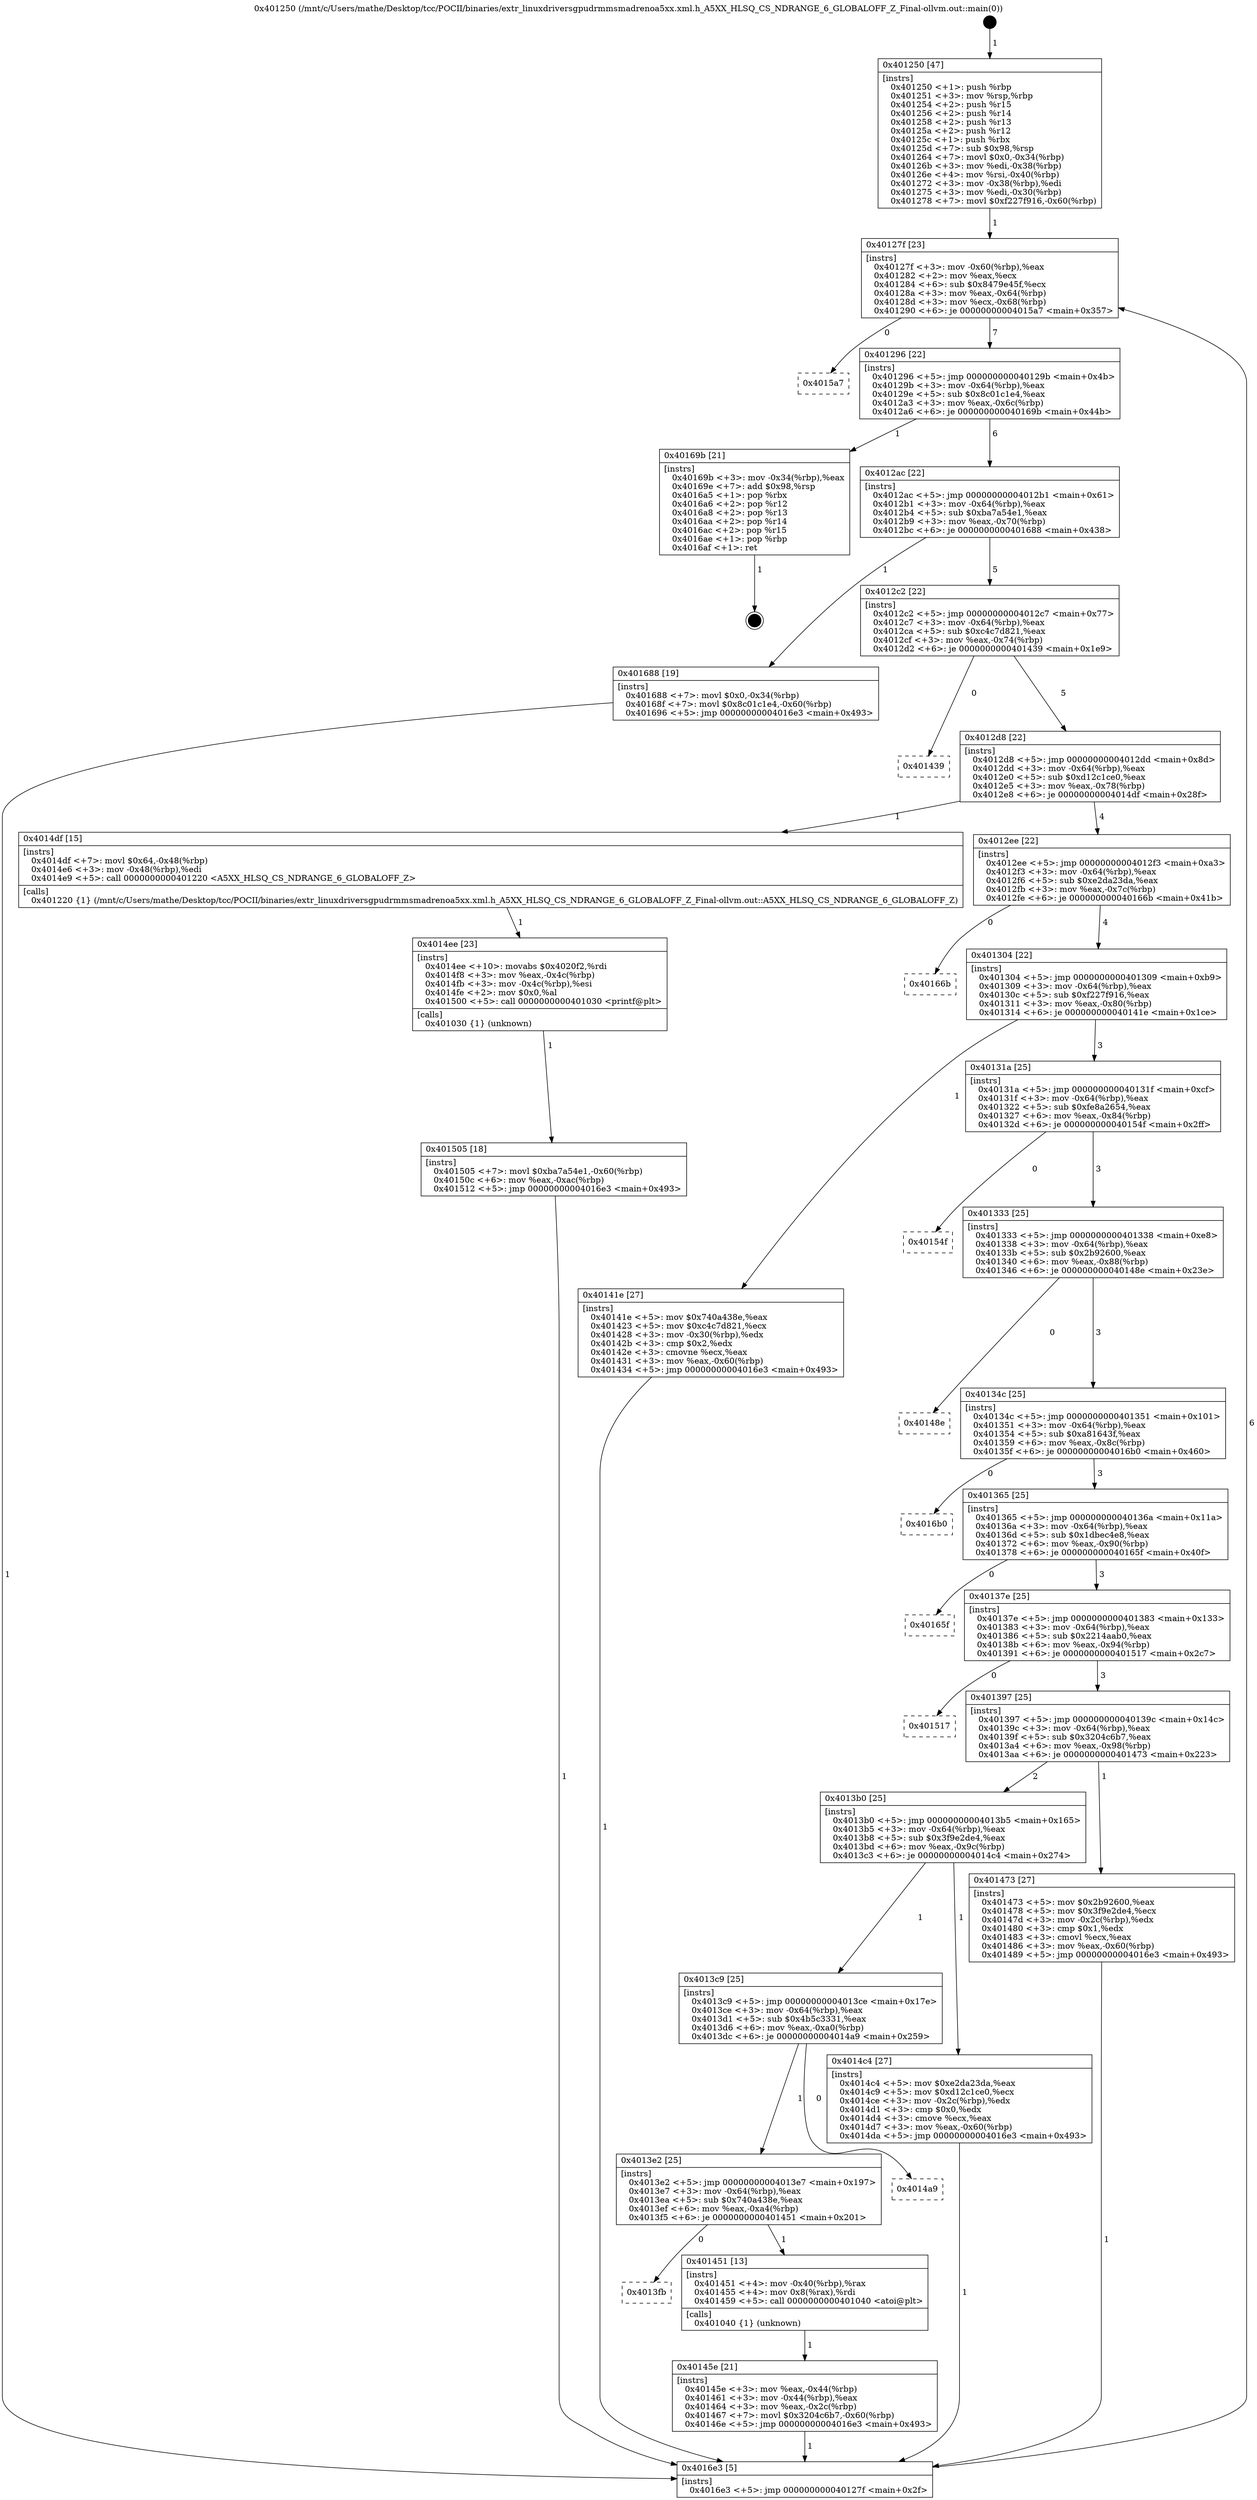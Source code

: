 digraph "0x401250" {
  label = "0x401250 (/mnt/c/Users/mathe/Desktop/tcc/POCII/binaries/extr_linuxdriversgpudrmmsmadrenoa5xx.xml.h_A5XX_HLSQ_CS_NDRANGE_6_GLOBALOFF_Z_Final-ollvm.out::main(0))"
  labelloc = "t"
  node[shape=record]

  Entry [label="",width=0.3,height=0.3,shape=circle,fillcolor=black,style=filled]
  "0x40127f" [label="{
     0x40127f [23]\l
     | [instrs]\l
     &nbsp;&nbsp;0x40127f \<+3\>: mov -0x60(%rbp),%eax\l
     &nbsp;&nbsp;0x401282 \<+2\>: mov %eax,%ecx\l
     &nbsp;&nbsp;0x401284 \<+6\>: sub $0x8479e45f,%ecx\l
     &nbsp;&nbsp;0x40128a \<+3\>: mov %eax,-0x64(%rbp)\l
     &nbsp;&nbsp;0x40128d \<+3\>: mov %ecx,-0x68(%rbp)\l
     &nbsp;&nbsp;0x401290 \<+6\>: je 00000000004015a7 \<main+0x357\>\l
  }"]
  "0x4015a7" [label="{
     0x4015a7\l
  }", style=dashed]
  "0x401296" [label="{
     0x401296 [22]\l
     | [instrs]\l
     &nbsp;&nbsp;0x401296 \<+5\>: jmp 000000000040129b \<main+0x4b\>\l
     &nbsp;&nbsp;0x40129b \<+3\>: mov -0x64(%rbp),%eax\l
     &nbsp;&nbsp;0x40129e \<+5\>: sub $0x8c01c1e4,%eax\l
     &nbsp;&nbsp;0x4012a3 \<+3\>: mov %eax,-0x6c(%rbp)\l
     &nbsp;&nbsp;0x4012a6 \<+6\>: je 000000000040169b \<main+0x44b\>\l
  }"]
  Exit [label="",width=0.3,height=0.3,shape=circle,fillcolor=black,style=filled,peripheries=2]
  "0x40169b" [label="{
     0x40169b [21]\l
     | [instrs]\l
     &nbsp;&nbsp;0x40169b \<+3\>: mov -0x34(%rbp),%eax\l
     &nbsp;&nbsp;0x40169e \<+7\>: add $0x98,%rsp\l
     &nbsp;&nbsp;0x4016a5 \<+1\>: pop %rbx\l
     &nbsp;&nbsp;0x4016a6 \<+2\>: pop %r12\l
     &nbsp;&nbsp;0x4016a8 \<+2\>: pop %r13\l
     &nbsp;&nbsp;0x4016aa \<+2\>: pop %r14\l
     &nbsp;&nbsp;0x4016ac \<+2\>: pop %r15\l
     &nbsp;&nbsp;0x4016ae \<+1\>: pop %rbp\l
     &nbsp;&nbsp;0x4016af \<+1\>: ret\l
  }"]
  "0x4012ac" [label="{
     0x4012ac [22]\l
     | [instrs]\l
     &nbsp;&nbsp;0x4012ac \<+5\>: jmp 00000000004012b1 \<main+0x61\>\l
     &nbsp;&nbsp;0x4012b1 \<+3\>: mov -0x64(%rbp),%eax\l
     &nbsp;&nbsp;0x4012b4 \<+5\>: sub $0xba7a54e1,%eax\l
     &nbsp;&nbsp;0x4012b9 \<+3\>: mov %eax,-0x70(%rbp)\l
     &nbsp;&nbsp;0x4012bc \<+6\>: je 0000000000401688 \<main+0x438\>\l
  }"]
  "0x401505" [label="{
     0x401505 [18]\l
     | [instrs]\l
     &nbsp;&nbsp;0x401505 \<+7\>: movl $0xba7a54e1,-0x60(%rbp)\l
     &nbsp;&nbsp;0x40150c \<+6\>: mov %eax,-0xac(%rbp)\l
     &nbsp;&nbsp;0x401512 \<+5\>: jmp 00000000004016e3 \<main+0x493\>\l
  }"]
  "0x401688" [label="{
     0x401688 [19]\l
     | [instrs]\l
     &nbsp;&nbsp;0x401688 \<+7\>: movl $0x0,-0x34(%rbp)\l
     &nbsp;&nbsp;0x40168f \<+7\>: movl $0x8c01c1e4,-0x60(%rbp)\l
     &nbsp;&nbsp;0x401696 \<+5\>: jmp 00000000004016e3 \<main+0x493\>\l
  }"]
  "0x4012c2" [label="{
     0x4012c2 [22]\l
     | [instrs]\l
     &nbsp;&nbsp;0x4012c2 \<+5\>: jmp 00000000004012c7 \<main+0x77\>\l
     &nbsp;&nbsp;0x4012c7 \<+3\>: mov -0x64(%rbp),%eax\l
     &nbsp;&nbsp;0x4012ca \<+5\>: sub $0xc4c7d821,%eax\l
     &nbsp;&nbsp;0x4012cf \<+3\>: mov %eax,-0x74(%rbp)\l
     &nbsp;&nbsp;0x4012d2 \<+6\>: je 0000000000401439 \<main+0x1e9\>\l
  }"]
  "0x4014ee" [label="{
     0x4014ee [23]\l
     | [instrs]\l
     &nbsp;&nbsp;0x4014ee \<+10\>: movabs $0x4020f2,%rdi\l
     &nbsp;&nbsp;0x4014f8 \<+3\>: mov %eax,-0x4c(%rbp)\l
     &nbsp;&nbsp;0x4014fb \<+3\>: mov -0x4c(%rbp),%esi\l
     &nbsp;&nbsp;0x4014fe \<+2\>: mov $0x0,%al\l
     &nbsp;&nbsp;0x401500 \<+5\>: call 0000000000401030 \<printf@plt\>\l
     | [calls]\l
     &nbsp;&nbsp;0x401030 \{1\} (unknown)\l
  }"]
  "0x401439" [label="{
     0x401439\l
  }", style=dashed]
  "0x4012d8" [label="{
     0x4012d8 [22]\l
     | [instrs]\l
     &nbsp;&nbsp;0x4012d8 \<+5\>: jmp 00000000004012dd \<main+0x8d\>\l
     &nbsp;&nbsp;0x4012dd \<+3\>: mov -0x64(%rbp),%eax\l
     &nbsp;&nbsp;0x4012e0 \<+5\>: sub $0xd12c1ce0,%eax\l
     &nbsp;&nbsp;0x4012e5 \<+3\>: mov %eax,-0x78(%rbp)\l
     &nbsp;&nbsp;0x4012e8 \<+6\>: je 00000000004014df \<main+0x28f\>\l
  }"]
  "0x40145e" [label="{
     0x40145e [21]\l
     | [instrs]\l
     &nbsp;&nbsp;0x40145e \<+3\>: mov %eax,-0x44(%rbp)\l
     &nbsp;&nbsp;0x401461 \<+3\>: mov -0x44(%rbp),%eax\l
     &nbsp;&nbsp;0x401464 \<+3\>: mov %eax,-0x2c(%rbp)\l
     &nbsp;&nbsp;0x401467 \<+7\>: movl $0x3204c6b7,-0x60(%rbp)\l
     &nbsp;&nbsp;0x40146e \<+5\>: jmp 00000000004016e3 \<main+0x493\>\l
  }"]
  "0x4014df" [label="{
     0x4014df [15]\l
     | [instrs]\l
     &nbsp;&nbsp;0x4014df \<+7\>: movl $0x64,-0x48(%rbp)\l
     &nbsp;&nbsp;0x4014e6 \<+3\>: mov -0x48(%rbp),%edi\l
     &nbsp;&nbsp;0x4014e9 \<+5\>: call 0000000000401220 \<A5XX_HLSQ_CS_NDRANGE_6_GLOBALOFF_Z\>\l
     | [calls]\l
     &nbsp;&nbsp;0x401220 \{1\} (/mnt/c/Users/mathe/Desktop/tcc/POCII/binaries/extr_linuxdriversgpudrmmsmadrenoa5xx.xml.h_A5XX_HLSQ_CS_NDRANGE_6_GLOBALOFF_Z_Final-ollvm.out::A5XX_HLSQ_CS_NDRANGE_6_GLOBALOFF_Z)\l
  }"]
  "0x4012ee" [label="{
     0x4012ee [22]\l
     | [instrs]\l
     &nbsp;&nbsp;0x4012ee \<+5\>: jmp 00000000004012f3 \<main+0xa3\>\l
     &nbsp;&nbsp;0x4012f3 \<+3\>: mov -0x64(%rbp),%eax\l
     &nbsp;&nbsp;0x4012f6 \<+5\>: sub $0xe2da23da,%eax\l
     &nbsp;&nbsp;0x4012fb \<+3\>: mov %eax,-0x7c(%rbp)\l
     &nbsp;&nbsp;0x4012fe \<+6\>: je 000000000040166b \<main+0x41b\>\l
  }"]
  "0x4013fb" [label="{
     0x4013fb\l
  }", style=dashed]
  "0x40166b" [label="{
     0x40166b\l
  }", style=dashed]
  "0x401304" [label="{
     0x401304 [22]\l
     | [instrs]\l
     &nbsp;&nbsp;0x401304 \<+5\>: jmp 0000000000401309 \<main+0xb9\>\l
     &nbsp;&nbsp;0x401309 \<+3\>: mov -0x64(%rbp),%eax\l
     &nbsp;&nbsp;0x40130c \<+5\>: sub $0xf227f916,%eax\l
     &nbsp;&nbsp;0x401311 \<+3\>: mov %eax,-0x80(%rbp)\l
     &nbsp;&nbsp;0x401314 \<+6\>: je 000000000040141e \<main+0x1ce\>\l
  }"]
  "0x401451" [label="{
     0x401451 [13]\l
     | [instrs]\l
     &nbsp;&nbsp;0x401451 \<+4\>: mov -0x40(%rbp),%rax\l
     &nbsp;&nbsp;0x401455 \<+4\>: mov 0x8(%rax),%rdi\l
     &nbsp;&nbsp;0x401459 \<+5\>: call 0000000000401040 \<atoi@plt\>\l
     | [calls]\l
     &nbsp;&nbsp;0x401040 \{1\} (unknown)\l
  }"]
  "0x40141e" [label="{
     0x40141e [27]\l
     | [instrs]\l
     &nbsp;&nbsp;0x40141e \<+5\>: mov $0x740a438e,%eax\l
     &nbsp;&nbsp;0x401423 \<+5\>: mov $0xc4c7d821,%ecx\l
     &nbsp;&nbsp;0x401428 \<+3\>: mov -0x30(%rbp),%edx\l
     &nbsp;&nbsp;0x40142b \<+3\>: cmp $0x2,%edx\l
     &nbsp;&nbsp;0x40142e \<+3\>: cmovne %ecx,%eax\l
     &nbsp;&nbsp;0x401431 \<+3\>: mov %eax,-0x60(%rbp)\l
     &nbsp;&nbsp;0x401434 \<+5\>: jmp 00000000004016e3 \<main+0x493\>\l
  }"]
  "0x40131a" [label="{
     0x40131a [25]\l
     | [instrs]\l
     &nbsp;&nbsp;0x40131a \<+5\>: jmp 000000000040131f \<main+0xcf\>\l
     &nbsp;&nbsp;0x40131f \<+3\>: mov -0x64(%rbp),%eax\l
     &nbsp;&nbsp;0x401322 \<+5\>: sub $0xfe8a2654,%eax\l
     &nbsp;&nbsp;0x401327 \<+6\>: mov %eax,-0x84(%rbp)\l
     &nbsp;&nbsp;0x40132d \<+6\>: je 000000000040154f \<main+0x2ff\>\l
  }"]
  "0x4016e3" [label="{
     0x4016e3 [5]\l
     | [instrs]\l
     &nbsp;&nbsp;0x4016e3 \<+5\>: jmp 000000000040127f \<main+0x2f\>\l
  }"]
  "0x401250" [label="{
     0x401250 [47]\l
     | [instrs]\l
     &nbsp;&nbsp;0x401250 \<+1\>: push %rbp\l
     &nbsp;&nbsp;0x401251 \<+3\>: mov %rsp,%rbp\l
     &nbsp;&nbsp;0x401254 \<+2\>: push %r15\l
     &nbsp;&nbsp;0x401256 \<+2\>: push %r14\l
     &nbsp;&nbsp;0x401258 \<+2\>: push %r13\l
     &nbsp;&nbsp;0x40125a \<+2\>: push %r12\l
     &nbsp;&nbsp;0x40125c \<+1\>: push %rbx\l
     &nbsp;&nbsp;0x40125d \<+7\>: sub $0x98,%rsp\l
     &nbsp;&nbsp;0x401264 \<+7\>: movl $0x0,-0x34(%rbp)\l
     &nbsp;&nbsp;0x40126b \<+3\>: mov %edi,-0x38(%rbp)\l
     &nbsp;&nbsp;0x40126e \<+4\>: mov %rsi,-0x40(%rbp)\l
     &nbsp;&nbsp;0x401272 \<+3\>: mov -0x38(%rbp),%edi\l
     &nbsp;&nbsp;0x401275 \<+3\>: mov %edi,-0x30(%rbp)\l
     &nbsp;&nbsp;0x401278 \<+7\>: movl $0xf227f916,-0x60(%rbp)\l
  }"]
  "0x4013e2" [label="{
     0x4013e2 [25]\l
     | [instrs]\l
     &nbsp;&nbsp;0x4013e2 \<+5\>: jmp 00000000004013e7 \<main+0x197\>\l
     &nbsp;&nbsp;0x4013e7 \<+3\>: mov -0x64(%rbp),%eax\l
     &nbsp;&nbsp;0x4013ea \<+5\>: sub $0x740a438e,%eax\l
     &nbsp;&nbsp;0x4013ef \<+6\>: mov %eax,-0xa4(%rbp)\l
     &nbsp;&nbsp;0x4013f5 \<+6\>: je 0000000000401451 \<main+0x201\>\l
  }"]
  "0x40154f" [label="{
     0x40154f\l
  }", style=dashed]
  "0x401333" [label="{
     0x401333 [25]\l
     | [instrs]\l
     &nbsp;&nbsp;0x401333 \<+5\>: jmp 0000000000401338 \<main+0xe8\>\l
     &nbsp;&nbsp;0x401338 \<+3\>: mov -0x64(%rbp),%eax\l
     &nbsp;&nbsp;0x40133b \<+5\>: sub $0x2b92600,%eax\l
     &nbsp;&nbsp;0x401340 \<+6\>: mov %eax,-0x88(%rbp)\l
     &nbsp;&nbsp;0x401346 \<+6\>: je 000000000040148e \<main+0x23e\>\l
  }"]
  "0x4014a9" [label="{
     0x4014a9\l
  }", style=dashed]
  "0x40148e" [label="{
     0x40148e\l
  }", style=dashed]
  "0x40134c" [label="{
     0x40134c [25]\l
     | [instrs]\l
     &nbsp;&nbsp;0x40134c \<+5\>: jmp 0000000000401351 \<main+0x101\>\l
     &nbsp;&nbsp;0x401351 \<+3\>: mov -0x64(%rbp),%eax\l
     &nbsp;&nbsp;0x401354 \<+5\>: sub $0xa81643f,%eax\l
     &nbsp;&nbsp;0x401359 \<+6\>: mov %eax,-0x8c(%rbp)\l
     &nbsp;&nbsp;0x40135f \<+6\>: je 00000000004016b0 \<main+0x460\>\l
  }"]
  "0x4013c9" [label="{
     0x4013c9 [25]\l
     | [instrs]\l
     &nbsp;&nbsp;0x4013c9 \<+5\>: jmp 00000000004013ce \<main+0x17e\>\l
     &nbsp;&nbsp;0x4013ce \<+3\>: mov -0x64(%rbp),%eax\l
     &nbsp;&nbsp;0x4013d1 \<+5\>: sub $0x4b5c3331,%eax\l
     &nbsp;&nbsp;0x4013d6 \<+6\>: mov %eax,-0xa0(%rbp)\l
     &nbsp;&nbsp;0x4013dc \<+6\>: je 00000000004014a9 \<main+0x259\>\l
  }"]
  "0x4016b0" [label="{
     0x4016b0\l
  }", style=dashed]
  "0x401365" [label="{
     0x401365 [25]\l
     | [instrs]\l
     &nbsp;&nbsp;0x401365 \<+5\>: jmp 000000000040136a \<main+0x11a\>\l
     &nbsp;&nbsp;0x40136a \<+3\>: mov -0x64(%rbp),%eax\l
     &nbsp;&nbsp;0x40136d \<+5\>: sub $0x1dbec4e8,%eax\l
     &nbsp;&nbsp;0x401372 \<+6\>: mov %eax,-0x90(%rbp)\l
     &nbsp;&nbsp;0x401378 \<+6\>: je 000000000040165f \<main+0x40f\>\l
  }"]
  "0x4014c4" [label="{
     0x4014c4 [27]\l
     | [instrs]\l
     &nbsp;&nbsp;0x4014c4 \<+5\>: mov $0xe2da23da,%eax\l
     &nbsp;&nbsp;0x4014c9 \<+5\>: mov $0xd12c1ce0,%ecx\l
     &nbsp;&nbsp;0x4014ce \<+3\>: mov -0x2c(%rbp),%edx\l
     &nbsp;&nbsp;0x4014d1 \<+3\>: cmp $0x0,%edx\l
     &nbsp;&nbsp;0x4014d4 \<+3\>: cmove %ecx,%eax\l
     &nbsp;&nbsp;0x4014d7 \<+3\>: mov %eax,-0x60(%rbp)\l
     &nbsp;&nbsp;0x4014da \<+5\>: jmp 00000000004016e3 \<main+0x493\>\l
  }"]
  "0x40165f" [label="{
     0x40165f\l
  }", style=dashed]
  "0x40137e" [label="{
     0x40137e [25]\l
     | [instrs]\l
     &nbsp;&nbsp;0x40137e \<+5\>: jmp 0000000000401383 \<main+0x133\>\l
     &nbsp;&nbsp;0x401383 \<+3\>: mov -0x64(%rbp),%eax\l
     &nbsp;&nbsp;0x401386 \<+5\>: sub $0x2214aab0,%eax\l
     &nbsp;&nbsp;0x40138b \<+6\>: mov %eax,-0x94(%rbp)\l
     &nbsp;&nbsp;0x401391 \<+6\>: je 0000000000401517 \<main+0x2c7\>\l
  }"]
  "0x4013b0" [label="{
     0x4013b0 [25]\l
     | [instrs]\l
     &nbsp;&nbsp;0x4013b0 \<+5\>: jmp 00000000004013b5 \<main+0x165\>\l
     &nbsp;&nbsp;0x4013b5 \<+3\>: mov -0x64(%rbp),%eax\l
     &nbsp;&nbsp;0x4013b8 \<+5\>: sub $0x3f9e2de4,%eax\l
     &nbsp;&nbsp;0x4013bd \<+6\>: mov %eax,-0x9c(%rbp)\l
     &nbsp;&nbsp;0x4013c3 \<+6\>: je 00000000004014c4 \<main+0x274\>\l
  }"]
  "0x401517" [label="{
     0x401517\l
  }", style=dashed]
  "0x401397" [label="{
     0x401397 [25]\l
     | [instrs]\l
     &nbsp;&nbsp;0x401397 \<+5\>: jmp 000000000040139c \<main+0x14c\>\l
     &nbsp;&nbsp;0x40139c \<+3\>: mov -0x64(%rbp),%eax\l
     &nbsp;&nbsp;0x40139f \<+5\>: sub $0x3204c6b7,%eax\l
     &nbsp;&nbsp;0x4013a4 \<+6\>: mov %eax,-0x98(%rbp)\l
     &nbsp;&nbsp;0x4013aa \<+6\>: je 0000000000401473 \<main+0x223\>\l
  }"]
  "0x401473" [label="{
     0x401473 [27]\l
     | [instrs]\l
     &nbsp;&nbsp;0x401473 \<+5\>: mov $0x2b92600,%eax\l
     &nbsp;&nbsp;0x401478 \<+5\>: mov $0x3f9e2de4,%ecx\l
     &nbsp;&nbsp;0x40147d \<+3\>: mov -0x2c(%rbp),%edx\l
     &nbsp;&nbsp;0x401480 \<+3\>: cmp $0x1,%edx\l
     &nbsp;&nbsp;0x401483 \<+3\>: cmovl %ecx,%eax\l
     &nbsp;&nbsp;0x401486 \<+3\>: mov %eax,-0x60(%rbp)\l
     &nbsp;&nbsp;0x401489 \<+5\>: jmp 00000000004016e3 \<main+0x493\>\l
  }"]
  Entry -> "0x401250" [label=" 1"]
  "0x40127f" -> "0x4015a7" [label=" 0"]
  "0x40127f" -> "0x401296" [label=" 7"]
  "0x40169b" -> Exit [label=" 1"]
  "0x401296" -> "0x40169b" [label=" 1"]
  "0x401296" -> "0x4012ac" [label=" 6"]
  "0x401688" -> "0x4016e3" [label=" 1"]
  "0x4012ac" -> "0x401688" [label=" 1"]
  "0x4012ac" -> "0x4012c2" [label=" 5"]
  "0x401505" -> "0x4016e3" [label=" 1"]
  "0x4012c2" -> "0x401439" [label=" 0"]
  "0x4012c2" -> "0x4012d8" [label=" 5"]
  "0x4014ee" -> "0x401505" [label=" 1"]
  "0x4012d8" -> "0x4014df" [label=" 1"]
  "0x4012d8" -> "0x4012ee" [label=" 4"]
  "0x4014df" -> "0x4014ee" [label=" 1"]
  "0x4012ee" -> "0x40166b" [label=" 0"]
  "0x4012ee" -> "0x401304" [label=" 4"]
  "0x4014c4" -> "0x4016e3" [label=" 1"]
  "0x401304" -> "0x40141e" [label=" 1"]
  "0x401304" -> "0x40131a" [label=" 3"]
  "0x40141e" -> "0x4016e3" [label=" 1"]
  "0x401250" -> "0x40127f" [label=" 1"]
  "0x4016e3" -> "0x40127f" [label=" 6"]
  "0x401473" -> "0x4016e3" [label=" 1"]
  "0x40131a" -> "0x40154f" [label=" 0"]
  "0x40131a" -> "0x401333" [label=" 3"]
  "0x401451" -> "0x40145e" [label=" 1"]
  "0x401333" -> "0x40148e" [label=" 0"]
  "0x401333" -> "0x40134c" [label=" 3"]
  "0x4013e2" -> "0x4013fb" [label=" 0"]
  "0x40134c" -> "0x4016b0" [label=" 0"]
  "0x40134c" -> "0x401365" [label=" 3"]
  "0x40145e" -> "0x4016e3" [label=" 1"]
  "0x401365" -> "0x40165f" [label=" 0"]
  "0x401365" -> "0x40137e" [label=" 3"]
  "0x4013c9" -> "0x4013e2" [label=" 1"]
  "0x40137e" -> "0x401517" [label=" 0"]
  "0x40137e" -> "0x401397" [label=" 3"]
  "0x4013e2" -> "0x401451" [label=" 1"]
  "0x401397" -> "0x401473" [label=" 1"]
  "0x401397" -> "0x4013b0" [label=" 2"]
  "0x4013c9" -> "0x4014a9" [label=" 0"]
  "0x4013b0" -> "0x4014c4" [label=" 1"]
  "0x4013b0" -> "0x4013c9" [label=" 1"]
}
